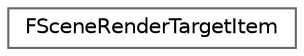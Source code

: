 digraph "Graphical Class Hierarchy"
{
 // INTERACTIVE_SVG=YES
 // LATEX_PDF_SIZE
  bgcolor="transparent";
  edge [fontname=Helvetica,fontsize=10,labelfontname=Helvetica,labelfontsize=10];
  node [fontname=Helvetica,fontsize=10,shape=box,height=0.2,width=0.4];
  rankdir="LR";
  Node0 [id="Node000000",label="FSceneRenderTargetItem",height=0.2,width=0.4,color="grey40", fillcolor="white", style="filled",URL="$d9/dd8/structFSceneRenderTargetItem.html",tooltip="Single render target item consists of a render surface and its resolve texture, Render thread side."];
}
